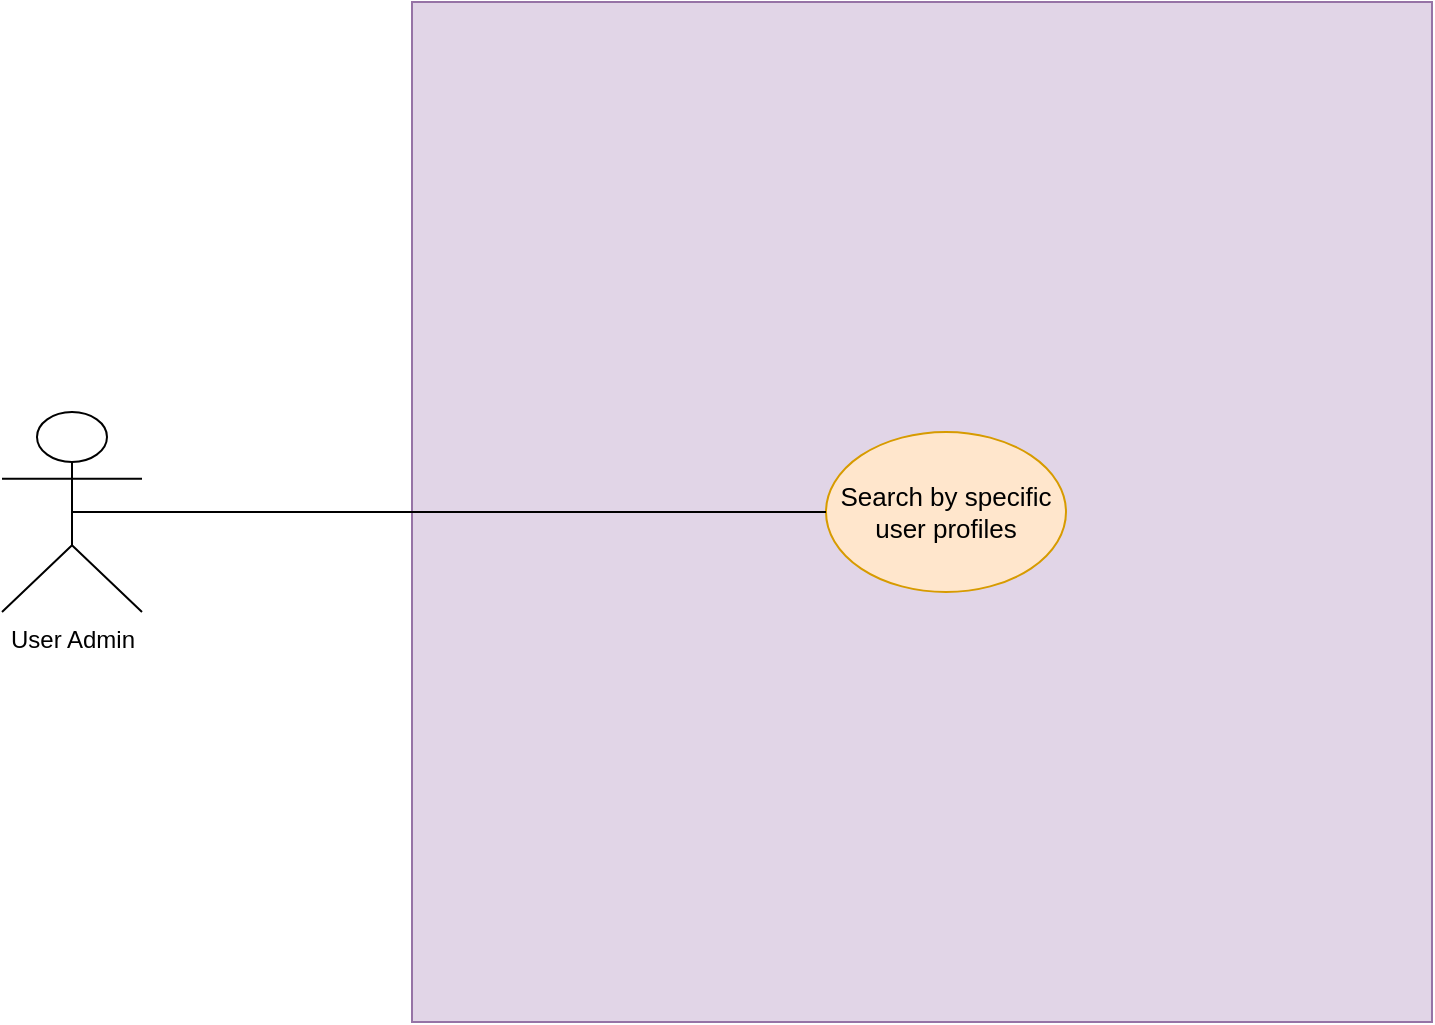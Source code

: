 <mxfile version="18.0.6" type="device"><diagram id="kg1rYYwzPfy4I76olRBd" name="User Profile Use Case "><mxGraphModel dx="1278" dy="641" grid="1" gridSize="10" guides="1" tooltips="1" connect="1" arrows="1" fold="1" page="1" pageScale="1" pageWidth="850" pageHeight="1100" math="0" shadow="0"><root><mxCell id="0"/><mxCell id="1" parent="0"/><mxCell id="ciyq12bhS0R5EdYJHzd7-1" value="User Admin" style="shape=umlActor;verticalLabelPosition=bottom;verticalAlign=top;html=1;outlineConnect=0;align=center;" parent="1" vertex="1"><mxGeometry x="68" y="425" width="70" height="100" as="geometry"/></mxCell><mxCell id="ciyq12bhS0R5EdYJHzd7-2" value="" style="whiteSpace=wrap;html=1;aspect=fixed;fillColor=#e1d5e7;strokeColor=#9673a6;" parent="1" vertex="1"><mxGeometry x="273" y="220" width="510" height="510" as="geometry"/></mxCell><mxCell id="ciyq12bhS0R5EdYJHzd7-6" value="&lt;font style=&quot;font-size: 13px;&quot;&gt;Search by specific user profiles&lt;/font&gt;" style="ellipse;whiteSpace=wrap;html=1;fillColor=#ffe6cc;strokeColor=#d79b00;" parent="1" vertex="1"><mxGeometry x="480" y="435" width="120" height="80" as="geometry"/></mxCell><mxCell id="ciyq12bhS0R5EdYJHzd7-12" value="" style="endArrow=none;html=1;rounded=0;fontSize=15;exitX=0.5;exitY=0.5;exitDx=0;exitDy=0;exitPerimeter=0;entryX=0;entryY=0.5;entryDx=0;entryDy=0;" parent="1" source="ciyq12bhS0R5EdYJHzd7-1" target="ciyq12bhS0R5EdYJHzd7-6" edge="1"><mxGeometry width="50" height="50" relative="1" as="geometry"><mxPoint x="168" y="505" as="sourcePoint"/><mxPoint x="525.574" y="353.284" as="targetPoint"/></mxGeometry></mxCell></root></mxGraphModel></diagram></mxfile>